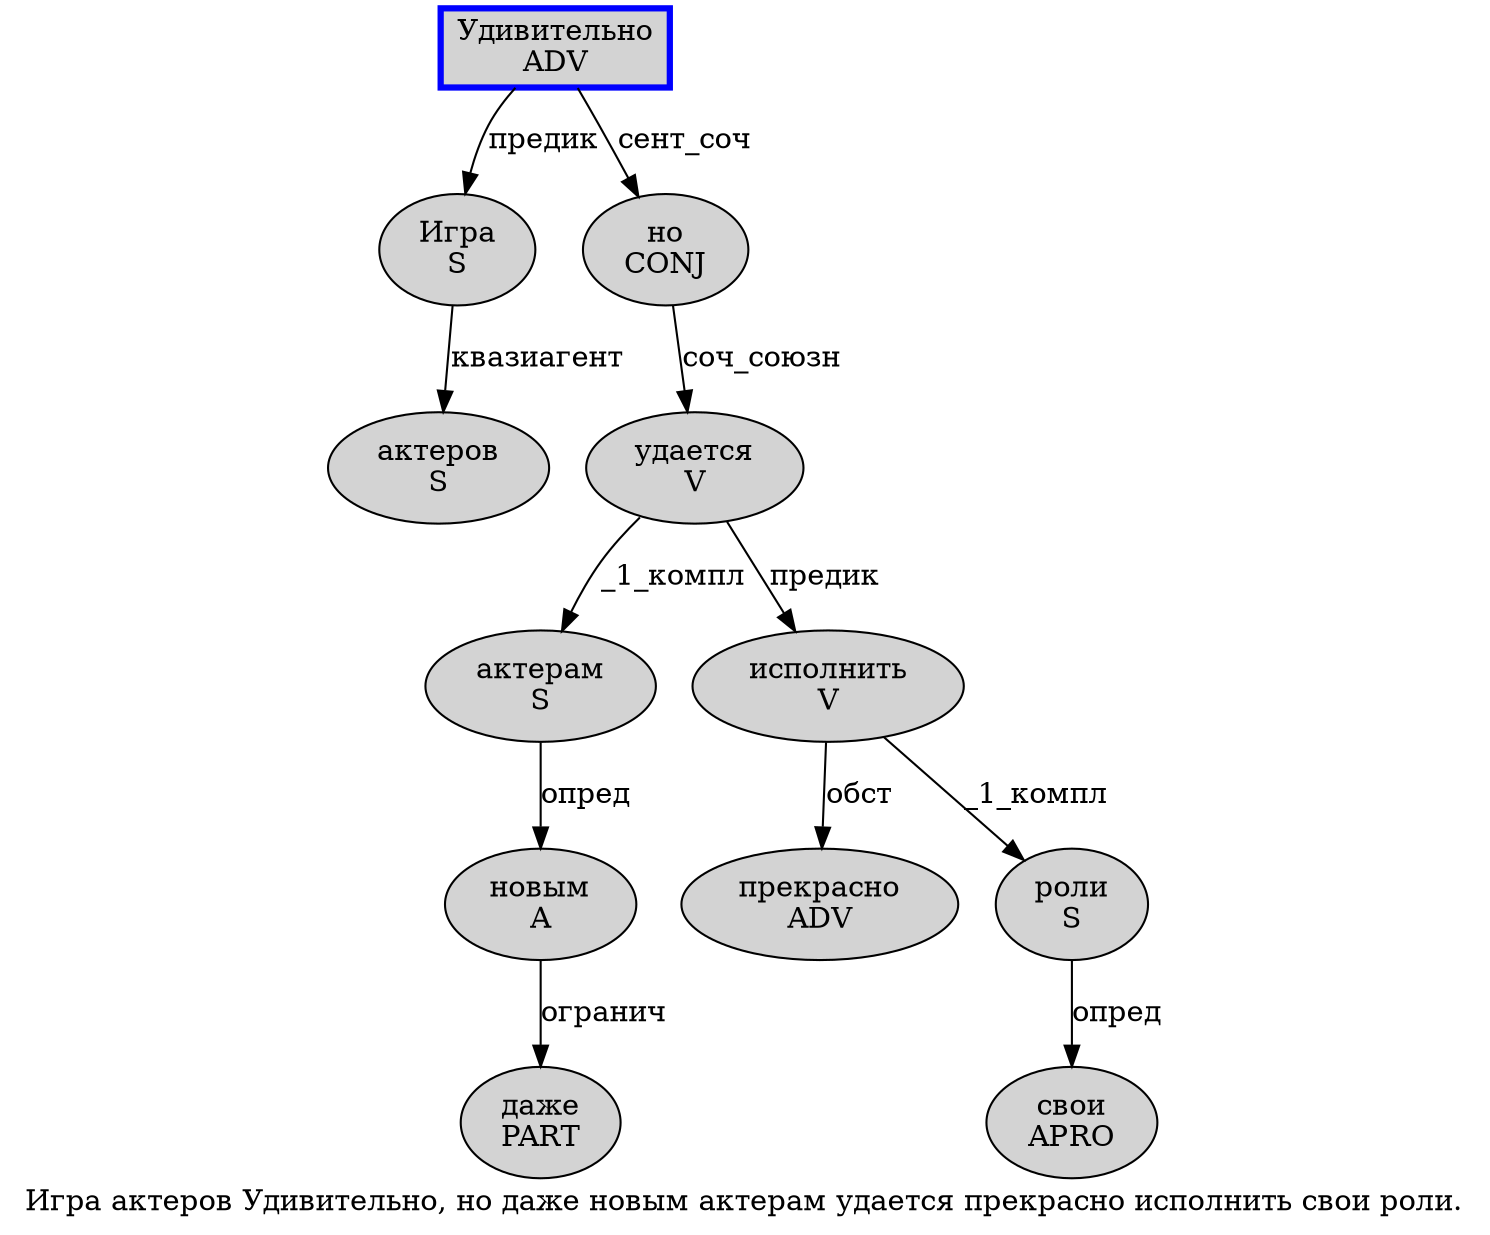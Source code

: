 digraph SENTENCE_1321 {
	graph [label="Игра актеров Удивительно, но даже новым актерам удается прекрасно исполнить свои роли."]
	node [style=filled]
		0 [label="Игра
S" color="" fillcolor=lightgray penwidth=1 shape=ellipse]
		1 [label="актеров
S" color="" fillcolor=lightgray penwidth=1 shape=ellipse]
		2 [label="Удивительно
ADV" color=blue fillcolor=lightgray penwidth=3 shape=box]
		4 [label="но
CONJ" color="" fillcolor=lightgray penwidth=1 shape=ellipse]
		5 [label="даже
PART" color="" fillcolor=lightgray penwidth=1 shape=ellipse]
		6 [label="новым
A" color="" fillcolor=lightgray penwidth=1 shape=ellipse]
		7 [label="актерам
S" color="" fillcolor=lightgray penwidth=1 shape=ellipse]
		8 [label="удается
V" color="" fillcolor=lightgray penwidth=1 shape=ellipse]
		9 [label="прекрасно
ADV" color="" fillcolor=lightgray penwidth=1 shape=ellipse]
		10 [label="исполнить
V" color="" fillcolor=lightgray penwidth=1 shape=ellipse]
		11 [label="свои
APRO" color="" fillcolor=lightgray penwidth=1 shape=ellipse]
		12 [label="роли
S" color="" fillcolor=lightgray penwidth=1 shape=ellipse]
			12 -> 11 [label="опред"]
			2 -> 0 [label="предик"]
			2 -> 4 [label="сент_соч"]
			6 -> 5 [label="огранич"]
			8 -> 7 [label="_1_компл"]
			8 -> 10 [label="предик"]
			7 -> 6 [label="опред"]
			10 -> 9 [label="обст"]
			10 -> 12 [label="_1_компл"]
			0 -> 1 [label="квазиагент"]
			4 -> 8 [label="соч_союзн"]
}